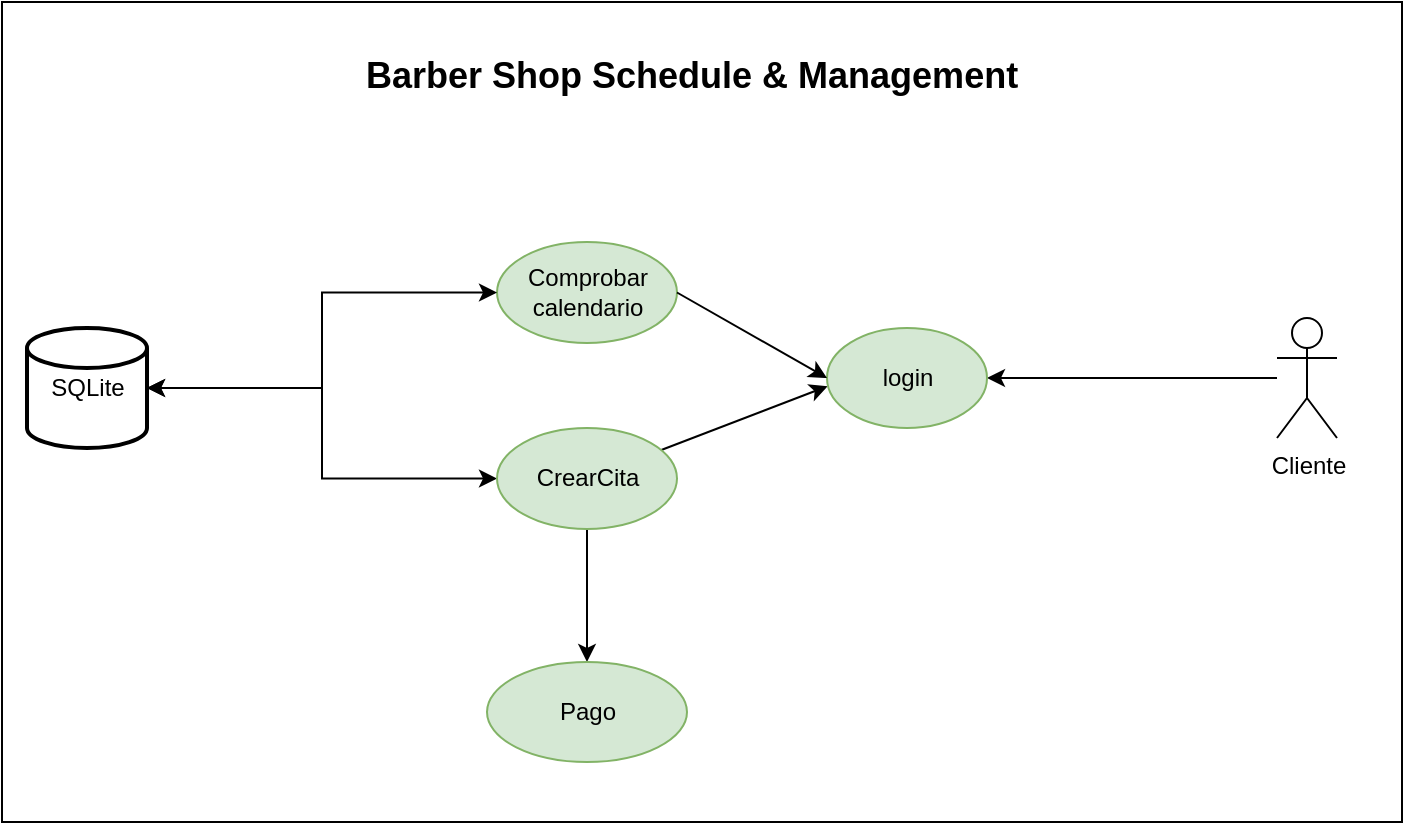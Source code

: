 <mxfile version="21.0.4" type="github">
  <diagram name="Página-1" id="jJNeEDrr8gDwhbXfziv4">
    <mxGraphModel dx="1434" dy="664" grid="1" gridSize="10" guides="1" tooltips="1" connect="1" arrows="1" fold="1" page="1" pageScale="1" pageWidth="827" pageHeight="1169" math="0" shadow="0">
      <root>
        <mxCell id="0" />
        <mxCell id="1" parent="0" />
        <mxCell id="7-lYlSjcwmW1SoGfIWag-29" value="" style="rounded=0;whiteSpace=wrap;html=1;fillColor=default;" vertex="1" parent="1">
          <mxGeometry x="90" y="170" width="700" height="410" as="geometry" />
        </mxCell>
        <mxCell id="7-lYlSjcwmW1SoGfIWag-1" value="SQLite" style="strokeWidth=2;html=1;shape=mxgraph.flowchart.database;whiteSpace=wrap;" vertex="1" parent="1">
          <mxGeometry x="102.5" y="333" width="60" height="60" as="geometry" />
        </mxCell>
        <mxCell id="7-lYlSjcwmW1SoGfIWag-13" value="" style="edgeStyle=orthogonalEdgeStyle;rounded=0;orthogonalLoop=1;jettySize=auto;html=1;entryX=1;entryY=0.5;entryDx=0;entryDy=0;entryPerimeter=0;exitX=0;exitY=0.5;exitDx=0;exitDy=0;startArrow=classic;startFill=1;" edge="1" parent="1" source="7-lYlSjcwmW1SoGfIWag-17" target="7-lYlSjcwmW1SoGfIWag-1">
          <mxGeometry relative="1" as="geometry">
            <mxPoint x="92.5" y="369.5" as="sourcePoint" />
            <mxPoint x="92.5" y="419" as="targetPoint" />
          </mxGeometry>
        </mxCell>
        <mxCell id="7-lYlSjcwmW1SoGfIWag-5" value="&lt;h1 style=&quot;font-size: 23px;&quot; dir=&quot;auto&quot;&gt;&lt;font style=&quot;font-size: 23px;&quot;&gt;&lt;font style=&quot;font-size: 22px;&quot;&gt;&lt;font style=&quot;font-size: 21px;&quot;&gt;&lt;font style=&quot;font-size: 20px;&quot;&gt;&lt;font style=&quot;font-size: 19px;&quot;&gt;&lt;font style=&quot;font-size: 18px;&quot;&gt;Barber Shop Schedule &amp;amp; Management&lt;/font&gt;&lt;/font&gt;&lt;/font&gt;&lt;/font&gt;&lt;/font&gt;&lt;/font&gt;&lt;/h1&gt;" style="text;whiteSpace=wrap;html=1;" vertex="1" parent="1">
          <mxGeometry x="270" y="170" width="340" height="53" as="geometry" />
        </mxCell>
        <mxCell id="7-lYlSjcwmW1SoGfIWag-10" value="" style="edgeStyle=orthogonalEdgeStyle;rounded=0;orthogonalLoop=1;jettySize=auto;html=1;entryX=1;entryY=0.5;entryDx=0;entryDy=0;" edge="1" parent="1" source="7-lYlSjcwmW1SoGfIWag-6" target="7-lYlSjcwmW1SoGfIWag-16">
          <mxGeometry relative="1" as="geometry">
            <mxPoint x="628.5" y="410" as="targetPoint" />
          </mxGeometry>
        </mxCell>
        <mxCell id="7-lYlSjcwmW1SoGfIWag-6" value="Cliente" style="shape=umlActor;verticalLabelPosition=bottom;verticalAlign=top;html=1;outlineConnect=0;" vertex="1" parent="1">
          <mxGeometry x="727.5" y="328" width="30" height="60" as="geometry" />
        </mxCell>
        <mxCell id="7-lYlSjcwmW1SoGfIWag-18" value="" style="rounded=0;orthogonalLoop=1;jettySize=auto;html=1;endArrow=none;endFill=0;startArrow=classic;startFill=1;exitX=0.004;exitY=0.582;exitDx=0;exitDy=0;exitPerimeter=0;" edge="1" parent="1" source="7-lYlSjcwmW1SoGfIWag-16" target="7-lYlSjcwmW1SoGfIWag-17">
          <mxGeometry relative="1" as="geometry" />
        </mxCell>
        <mxCell id="7-lYlSjcwmW1SoGfIWag-16" value="login" style="ellipse;whiteSpace=wrap;html=1;fillColor=#d5e8d4;strokeColor=#82b366;" vertex="1" parent="1">
          <mxGeometry x="502.5" y="333" width="80" height="50" as="geometry" />
        </mxCell>
        <mxCell id="7-lYlSjcwmW1SoGfIWag-22" value="" style="edgeStyle=orthogonalEdgeStyle;rounded=0;orthogonalLoop=1;jettySize=auto;html=1;" edge="1" parent="1" source="7-lYlSjcwmW1SoGfIWag-17" target="7-lYlSjcwmW1SoGfIWag-21">
          <mxGeometry relative="1" as="geometry" />
        </mxCell>
        <mxCell id="7-lYlSjcwmW1SoGfIWag-17" value="CrearCita" style="ellipse;whiteSpace=wrap;html=1;fillColor=#d5e8d4;strokeColor=#82b366;" vertex="1" parent="1">
          <mxGeometry x="337.5" y="383" width="90" height="50.5" as="geometry" />
        </mxCell>
        <mxCell id="7-lYlSjcwmW1SoGfIWag-21" value="Pago" style="ellipse;whiteSpace=wrap;html=1;fillColor=#d5e8d4;strokeColor=#82b366;" vertex="1" parent="1">
          <mxGeometry x="332.5" y="500" width="100" height="50" as="geometry" />
        </mxCell>
        <mxCell id="7-lYlSjcwmW1SoGfIWag-23" value="&lt;div&gt;Comprobar&lt;/div&gt;&lt;div&gt;calendario&lt;br&gt;&lt;/div&gt;" style="ellipse;whiteSpace=wrap;html=1;fillColor=#d5e8d4;strokeColor=#82b366;" vertex="1" parent="1">
          <mxGeometry x="337.5" y="290" width="90" height="50.5" as="geometry" />
        </mxCell>
        <mxCell id="7-lYlSjcwmW1SoGfIWag-25" value="" style="rounded=0;orthogonalLoop=1;jettySize=auto;html=1;endArrow=none;endFill=0;startArrow=classic;startFill=1;exitX=0;exitY=0.5;exitDx=0;exitDy=0;entryX=1;entryY=0.5;entryDx=0;entryDy=0;" edge="1" parent="1" source="7-lYlSjcwmW1SoGfIWag-16" target="7-lYlSjcwmW1SoGfIWag-23">
          <mxGeometry relative="1" as="geometry">
            <mxPoint x="516.5" y="379" as="sourcePoint" />
            <mxPoint x="431.5" y="406" as="targetPoint" />
          </mxGeometry>
        </mxCell>
        <mxCell id="7-lYlSjcwmW1SoGfIWag-27" value="" style="edgeStyle=orthogonalEdgeStyle;rounded=0;orthogonalLoop=1;jettySize=auto;html=1;entryX=1;entryY=0.5;entryDx=0;entryDy=0;entryPerimeter=0;exitX=0;exitY=0.5;exitDx=0;exitDy=0;startArrow=classic;startFill=1;" edge="1" parent="1" source="7-lYlSjcwmW1SoGfIWag-23" target="7-lYlSjcwmW1SoGfIWag-1">
          <mxGeometry relative="1" as="geometry">
            <mxPoint x="347.5" y="418" as="sourcePoint" />
            <mxPoint x="42.5" y="380" as="targetPoint" />
          </mxGeometry>
        </mxCell>
      </root>
    </mxGraphModel>
  </diagram>
</mxfile>

